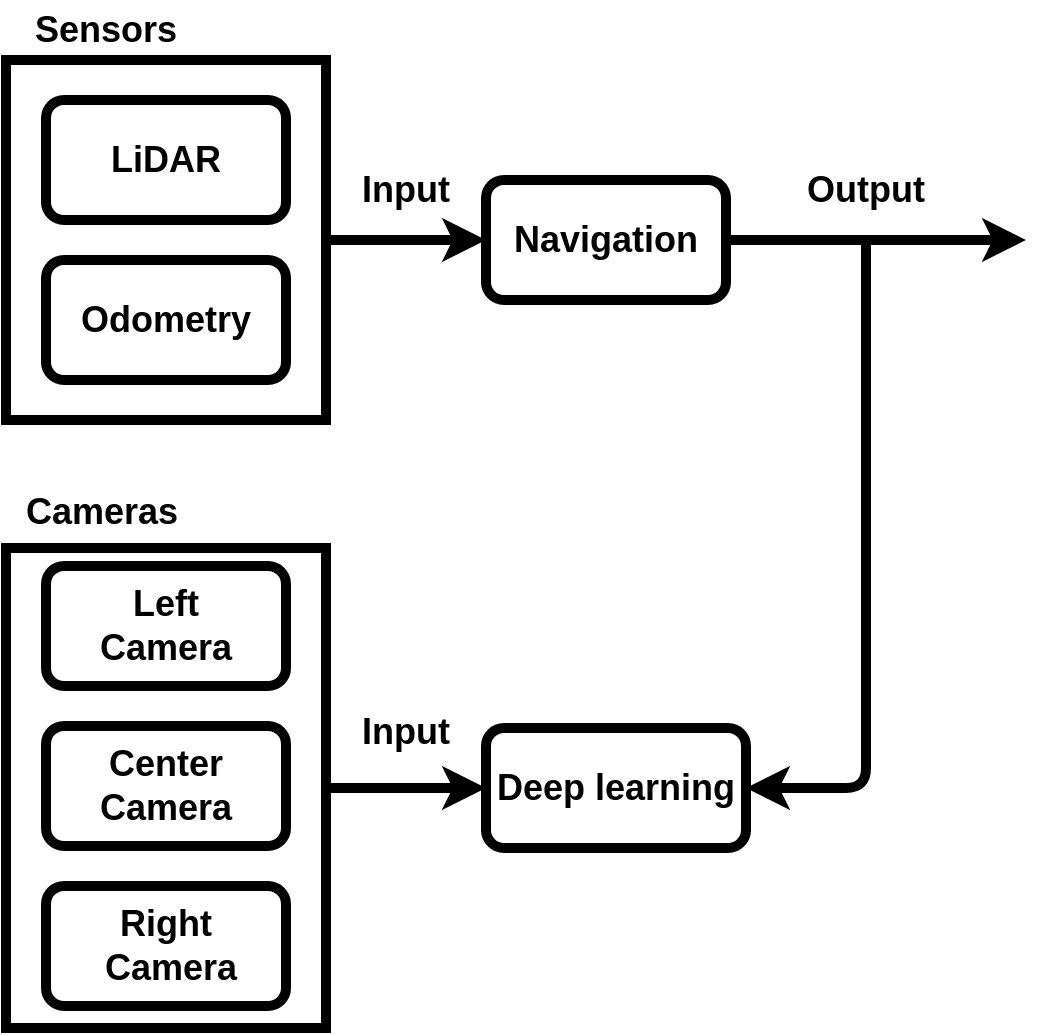 <mxfile>
    <diagram id="StJ5ebPuaYIJdvMYbsQy" name="ページ1">
        <mxGraphModel dx="276" dy="771" grid="1" gridSize="10" guides="1" tooltips="1" connect="1" arrows="1" fold="1" page="1" pageScale="1" pageWidth="827" pageHeight="1169" background="#ffffff" math="0" shadow="0">
            <root>
                <mxCell id="0"/>
                <mxCell id="1" parent="0"/>
                <mxCell id="11" value="" style="rounded=0;whiteSpace=wrap;html=1;fontSize=18;fontColor=#000000;strokeColor=#000000;strokeWidth=5;fillColor=none;" parent="1" vertex="1">
                    <mxGeometry x="200" y="384" width="160" height="240" as="geometry"/>
                </mxCell>
                <mxCell id="2" value="&lt;font color=&quot;#000000&quot; size=&quot;1&quot;&gt;&lt;b style=&quot;font-size: 18px&quot;&gt;LiDAR&lt;/b&gt;&lt;/font&gt;" style="rounded=1;whiteSpace=wrap;html=1;fillColor=none;strokeColor=#000000;strokeWidth=5;" parent="1" vertex="1">
                    <mxGeometry x="220" y="160" width="120" height="60" as="geometry"/>
                </mxCell>
                <mxCell id="3" value="&lt;font color=&quot;#000000&quot; size=&quot;1&quot;&gt;&lt;b style=&quot;font-size: 18px&quot;&gt;Odometry&lt;/b&gt;&lt;/font&gt;" style="rounded=1;whiteSpace=wrap;html=1;fillColor=none;strokeColor=#000000;strokeWidth=5;" parent="1" vertex="1">
                    <mxGeometry x="220" y="240" width="120" height="60" as="geometry"/>
                </mxCell>
                <mxCell id="4" value="&lt;font color=&quot;#000000&quot; size=&quot;1&quot;&gt;&lt;b style=&quot;font-size: 18px&quot;&gt;Left &lt;br&gt;Camera&lt;/b&gt;&lt;/font&gt;" style="rounded=1;whiteSpace=wrap;html=1;fillColor=none;strokeColor=#000000;strokeWidth=5;" parent="1" vertex="1">
                    <mxGeometry x="220" y="393" width="120" height="60" as="geometry"/>
                </mxCell>
                <mxCell id="5" value="&lt;span style=&quot;color: rgb(0 , 0 , 0)&quot;&gt;&lt;b&gt;&lt;font style=&quot;font-size: 18px&quot;&gt;Center Camera&lt;/font&gt;&lt;/b&gt;&lt;/span&gt;" style="rounded=1;whiteSpace=wrap;html=1;fillColor=none;strokeColor=#000000;strokeWidth=5;" parent="1" vertex="1">
                    <mxGeometry x="220" y="473" width="120" height="60" as="geometry"/>
                </mxCell>
                <mxCell id="6" value="&lt;span style=&quot;color: rgb(0 , 0 , 0)&quot;&gt;&lt;b&gt;&lt;font style=&quot;font-size: 18px&quot;&gt;Right&lt;br&gt;&amp;nbsp;Camera&lt;/font&gt;&lt;/b&gt;&lt;/span&gt;" style="rounded=1;whiteSpace=wrap;html=1;fillColor=none;strokeColor=#000000;strokeWidth=5;" parent="1" vertex="1">
                    <mxGeometry x="220" y="553" width="120" height="60" as="geometry"/>
                </mxCell>
                <mxCell id="7" value="&lt;font color=&quot;#000000&quot; size=&quot;1&quot;&gt;&lt;b style=&quot;font-size: 18px&quot;&gt;Navigation&lt;/b&gt;&lt;/font&gt;" style="rounded=1;whiteSpace=wrap;html=1;fillColor=none;strokeColor=#000000;strokeWidth=5;" parent="1" vertex="1">
                    <mxGeometry x="440" y="200" width="120" height="60" as="geometry"/>
                </mxCell>
                <mxCell id="8" value="&lt;b style=&quot;font-size: 18px&quot;&gt;&lt;font color=&quot;#000000&quot; style=&quot;font-size: 18px&quot;&gt;Deep&lt;/font&gt; &lt;font color=&quot;#000000&quot; style=&quot;font-size: 18px&quot;&gt;learning&lt;/font&gt;&lt;/b&gt;" style="rounded=1;whiteSpace=wrap;html=1;fillColor=none;strokeColor=#000000;strokeWidth=5;" parent="1" vertex="1">
                    <mxGeometry x="440" y="474" width="130" height="60" as="geometry"/>
                </mxCell>
                <mxCell id="12" style="edgeStyle=none;html=1;entryX=0;entryY=0.5;entryDx=0;entryDy=0;fontSize=18;fontColor=#000000;strokeColor=#000000;strokeWidth=5;" parent="1" source="10" target="7" edge="1">
                    <mxGeometry relative="1" as="geometry"/>
                </mxCell>
                <mxCell id="10" value="" style="rounded=0;whiteSpace=wrap;html=1;fontSize=18;fontColor=#000000;strokeColor=#000000;strokeWidth=5;fillColor=none;" parent="1" vertex="1">
                    <mxGeometry x="200" y="140" width="160" height="180" as="geometry"/>
                </mxCell>
                <mxCell id="13" value="" style="edgeStyle=none;html=1;fontSize=18;fontColor=#000000;strokeColor=#000000;strokeWidth=5;" parent="1" source="11" target="8" edge="1">
                    <mxGeometry relative="1" as="geometry"/>
                </mxCell>
                <mxCell id="14" value="" style="endArrow=classic;html=1;fontSize=18;fontColor=#000000;strokeColor=#000000;strokeWidth=5;exitX=1;exitY=0.5;exitDx=0;exitDy=0;" parent="1" source="7" edge="1">
                    <mxGeometry width="50" height="50" relative="1" as="geometry">
                        <mxPoint x="400" y="350" as="sourcePoint"/>
                        <mxPoint x="710" y="230" as="targetPoint"/>
                    </mxGeometry>
                </mxCell>
                <mxCell id="15" value="" style="endArrow=classic;html=1;fontSize=18;fontColor=#000000;strokeColor=#000000;strokeWidth=5;entryX=1;entryY=0.5;entryDx=0;entryDy=0;" parent="1" target="8" edge="1">
                    <mxGeometry width="50" height="50" relative="1" as="geometry">
                        <mxPoint x="630" y="230" as="sourcePoint"/>
                        <mxPoint x="610" y="514" as="targetPoint"/>
                        <Array as="points">
                            <mxPoint x="630" y="504"/>
                        </Array>
                    </mxGeometry>
                </mxCell>
                <mxCell id="16" value="&lt;b&gt;Input&lt;/b&gt;" style="text;html=1;strokeColor=none;fillColor=none;align=center;verticalAlign=middle;whiteSpace=wrap;rounded=0;fontSize=18;fontColor=#000000;" parent="1" vertex="1">
                    <mxGeometry x="370" y="190" width="60" height="30" as="geometry"/>
                </mxCell>
                <mxCell id="17" value="&lt;b&gt;Input&lt;/b&gt;" style="text;html=1;strokeColor=none;fillColor=none;align=center;verticalAlign=middle;whiteSpace=wrap;rounded=0;fontSize=18;fontColor=#000000;" parent="1" vertex="1">
                    <mxGeometry x="370" y="461" width="60" height="30" as="geometry"/>
                </mxCell>
                <mxCell id="18" value="&lt;b&gt;Output&lt;/b&gt;" style="text;html=1;strokeColor=none;fillColor=none;align=center;verticalAlign=middle;whiteSpace=wrap;rounded=0;fontSize=18;fontColor=#000000;" parent="1" vertex="1">
                    <mxGeometry x="600" y="190" width="60" height="30" as="geometry"/>
                </mxCell>
                <mxCell id="19" value="&lt;b&gt;Sensors&lt;/b&gt;" style="text;html=1;strokeColor=none;fillColor=none;align=center;verticalAlign=middle;whiteSpace=wrap;rounded=0;fontSize=18;fontColor=#000000;" parent="1" vertex="1">
                    <mxGeometry x="220" y="110" width="60" height="30" as="geometry"/>
                </mxCell>
                <mxCell id="20" value="&lt;b&gt;Cameras&lt;/b&gt;" style="text;html=1;strokeColor=none;fillColor=none;align=center;verticalAlign=middle;whiteSpace=wrap;rounded=0;fontSize=18;fontColor=#000000;" parent="1" vertex="1">
                    <mxGeometry x="218" y="351" width="60" height="30" as="geometry"/>
                </mxCell>
            </root>
        </mxGraphModel>
    </diagram>
</mxfile>